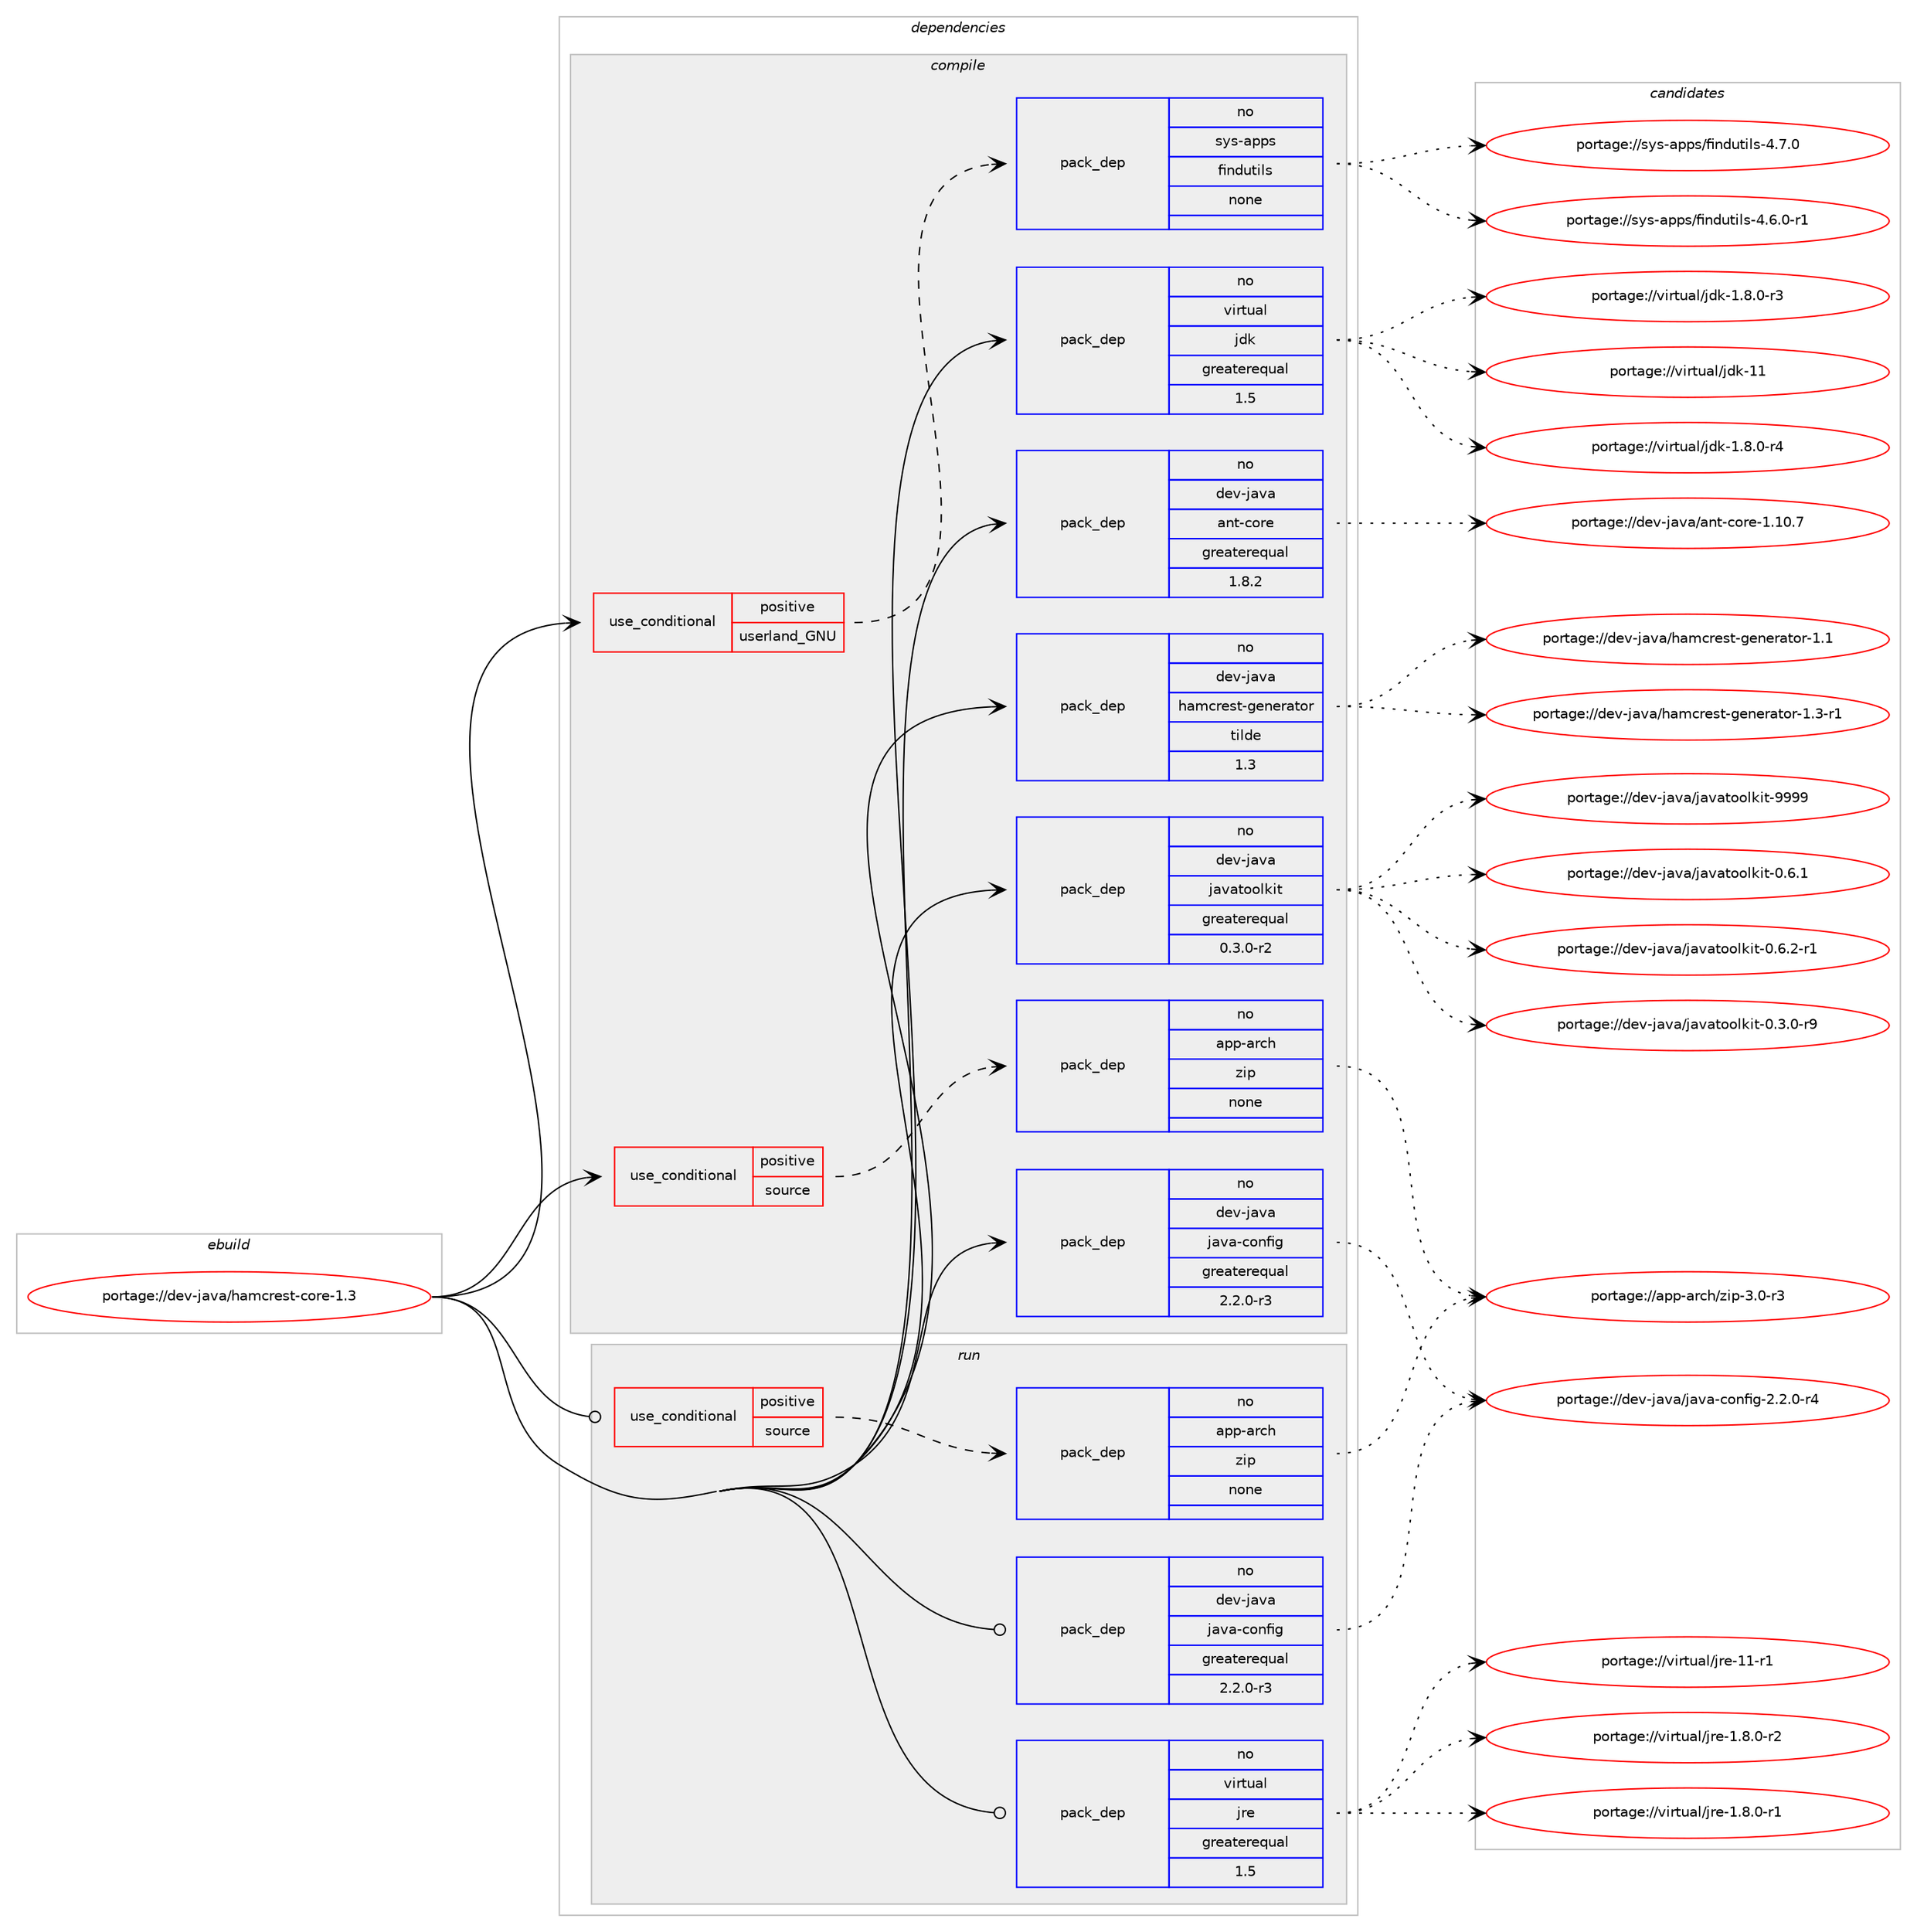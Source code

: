 digraph prolog {

# *************
# Graph options
# *************

newrank=true;
concentrate=true;
compound=true;
graph [rankdir=LR,fontname=Helvetica,fontsize=10,ranksep=1.5];#, ranksep=2.5, nodesep=0.2];
edge  [arrowhead=vee];
node  [fontname=Helvetica,fontsize=10];

# **********
# The ebuild
# **********

subgraph cluster_leftcol {
color=gray;
label=<<i>ebuild</i>>;
id [label="portage://dev-java/hamcrest-core-1.3", color=red, width=4, href="../dev-java/hamcrest-core-1.3.svg"];
}

# ****************
# The dependencies
# ****************

subgraph cluster_midcol {
color=gray;
label=<<i>dependencies</i>>;
subgraph cluster_compile {
fillcolor="#eeeeee";
style=filled;
label=<<i>compile</i>>;
subgraph cond130153 {
dependency531383 [label=<<TABLE BORDER="0" CELLBORDER="1" CELLSPACING="0" CELLPADDING="4"><TR><TD ROWSPAN="3" CELLPADDING="10">use_conditional</TD></TR><TR><TD>positive</TD></TR><TR><TD>source</TD></TR></TABLE>>, shape=none, color=red];
subgraph pack395611 {
dependency531384 [label=<<TABLE BORDER="0" CELLBORDER="1" CELLSPACING="0" CELLPADDING="4" WIDTH="220"><TR><TD ROWSPAN="6" CELLPADDING="30">pack_dep</TD></TR><TR><TD WIDTH="110">no</TD></TR><TR><TD>app-arch</TD></TR><TR><TD>zip</TD></TR><TR><TD>none</TD></TR><TR><TD></TD></TR></TABLE>>, shape=none, color=blue];
}
dependency531383:e -> dependency531384:w [weight=20,style="dashed",arrowhead="vee"];
}
id:e -> dependency531383:w [weight=20,style="solid",arrowhead="vee"];
subgraph cond130154 {
dependency531385 [label=<<TABLE BORDER="0" CELLBORDER="1" CELLSPACING="0" CELLPADDING="4"><TR><TD ROWSPAN="3" CELLPADDING="10">use_conditional</TD></TR><TR><TD>positive</TD></TR><TR><TD>userland_GNU</TD></TR></TABLE>>, shape=none, color=red];
subgraph pack395612 {
dependency531386 [label=<<TABLE BORDER="0" CELLBORDER="1" CELLSPACING="0" CELLPADDING="4" WIDTH="220"><TR><TD ROWSPAN="6" CELLPADDING="30">pack_dep</TD></TR><TR><TD WIDTH="110">no</TD></TR><TR><TD>sys-apps</TD></TR><TR><TD>findutils</TD></TR><TR><TD>none</TD></TR><TR><TD></TD></TR></TABLE>>, shape=none, color=blue];
}
dependency531385:e -> dependency531386:w [weight=20,style="dashed",arrowhead="vee"];
}
id:e -> dependency531385:w [weight=20,style="solid",arrowhead="vee"];
subgraph pack395613 {
dependency531387 [label=<<TABLE BORDER="0" CELLBORDER="1" CELLSPACING="0" CELLPADDING="4" WIDTH="220"><TR><TD ROWSPAN="6" CELLPADDING="30">pack_dep</TD></TR><TR><TD WIDTH="110">no</TD></TR><TR><TD>dev-java</TD></TR><TR><TD>ant-core</TD></TR><TR><TD>greaterequal</TD></TR><TR><TD>1.8.2</TD></TR></TABLE>>, shape=none, color=blue];
}
id:e -> dependency531387:w [weight=20,style="solid",arrowhead="vee"];
subgraph pack395614 {
dependency531388 [label=<<TABLE BORDER="0" CELLBORDER="1" CELLSPACING="0" CELLPADDING="4" WIDTH="220"><TR><TD ROWSPAN="6" CELLPADDING="30">pack_dep</TD></TR><TR><TD WIDTH="110">no</TD></TR><TR><TD>dev-java</TD></TR><TR><TD>hamcrest-generator</TD></TR><TR><TD>tilde</TD></TR><TR><TD>1.3</TD></TR></TABLE>>, shape=none, color=blue];
}
id:e -> dependency531388:w [weight=20,style="solid",arrowhead="vee"];
subgraph pack395615 {
dependency531389 [label=<<TABLE BORDER="0" CELLBORDER="1" CELLSPACING="0" CELLPADDING="4" WIDTH="220"><TR><TD ROWSPAN="6" CELLPADDING="30">pack_dep</TD></TR><TR><TD WIDTH="110">no</TD></TR><TR><TD>dev-java</TD></TR><TR><TD>java-config</TD></TR><TR><TD>greaterequal</TD></TR><TR><TD>2.2.0-r3</TD></TR></TABLE>>, shape=none, color=blue];
}
id:e -> dependency531389:w [weight=20,style="solid",arrowhead="vee"];
subgraph pack395616 {
dependency531390 [label=<<TABLE BORDER="0" CELLBORDER="1" CELLSPACING="0" CELLPADDING="4" WIDTH="220"><TR><TD ROWSPAN="6" CELLPADDING="30">pack_dep</TD></TR><TR><TD WIDTH="110">no</TD></TR><TR><TD>dev-java</TD></TR><TR><TD>javatoolkit</TD></TR><TR><TD>greaterequal</TD></TR><TR><TD>0.3.0-r2</TD></TR></TABLE>>, shape=none, color=blue];
}
id:e -> dependency531390:w [weight=20,style="solid",arrowhead="vee"];
subgraph pack395617 {
dependency531391 [label=<<TABLE BORDER="0" CELLBORDER="1" CELLSPACING="0" CELLPADDING="4" WIDTH="220"><TR><TD ROWSPAN="6" CELLPADDING="30">pack_dep</TD></TR><TR><TD WIDTH="110">no</TD></TR><TR><TD>virtual</TD></TR><TR><TD>jdk</TD></TR><TR><TD>greaterequal</TD></TR><TR><TD>1.5</TD></TR></TABLE>>, shape=none, color=blue];
}
id:e -> dependency531391:w [weight=20,style="solid",arrowhead="vee"];
}
subgraph cluster_compileandrun {
fillcolor="#eeeeee";
style=filled;
label=<<i>compile and run</i>>;
}
subgraph cluster_run {
fillcolor="#eeeeee";
style=filled;
label=<<i>run</i>>;
subgraph cond130155 {
dependency531392 [label=<<TABLE BORDER="0" CELLBORDER="1" CELLSPACING="0" CELLPADDING="4"><TR><TD ROWSPAN="3" CELLPADDING="10">use_conditional</TD></TR><TR><TD>positive</TD></TR><TR><TD>source</TD></TR></TABLE>>, shape=none, color=red];
subgraph pack395618 {
dependency531393 [label=<<TABLE BORDER="0" CELLBORDER="1" CELLSPACING="0" CELLPADDING="4" WIDTH="220"><TR><TD ROWSPAN="6" CELLPADDING="30">pack_dep</TD></TR><TR><TD WIDTH="110">no</TD></TR><TR><TD>app-arch</TD></TR><TR><TD>zip</TD></TR><TR><TD>none</TD></TR><TR><TD></TD></TR></TABLE>>, shape=none, color=blue];
}
dependency531392:e -> dependency531393:w [weight=20,style="dashed",arrowhead="vee"];
}
id:e -> dependency531392:w [weight=20,style="solid",arrowhead="odot"];
subgraph pack395619 {
dependency531394 [label=<<TABLE BORDER="0" CELLBORDER="1" CELLSPACING="0" CELLPADDING="4" WIDTH="220"><TR><TD ROWSPAN="6" CELLPADDING="30">pack_dep</TD></TR><TR><TD WIDTH="110">no</TD></TR><TR><TD>dev-java</TD></TR><TR><TD>java-config</TD></TR><TR><TD>greaterequal</TD></TR><TR><TD>2.2.0-r3</TD></TR></TABLE>>, shape=none, color=blue];
}
id:e -> dependency531394:w [weight=20,style="solid",arrowhead="odot"];
subgraph pack395620 {
dependency531395 [label=<<TABLE BORDER="0" CELLBORDER="1" CELLSPACING="0" CELLPADDING="4" WIDTH="220"><TR><TD ROWSPAN="6" CELLPADDING="30">pack_dep</TD></TR><TR><TD WIDTH="110">no</TD></TR><TR><TD>virtual</TD></TR><TR><TD>jre</TD></TR><TR><TD>greaterequal</TD></TR><TR><TD>1.5</TD></TR></TABLE>>, shape=none, color=blue];
}
id:e -> dependency531395:w [weight=20,style="solid",arrowhead="odot"];
}
}

# **************
# The candidates
# **************

subgraph cluster_choices {
rank=same;
color=gray;
label=<<i>candidates</i>>;

subgraph choice395611 {
color=black;
nodesep=1;
choice9711211245971149910447122105112455146484511451 [label="portage://app-arch/zip-3.0-r3", color=red, width=4,href="../app-arch/zip-3.0-r3.svg"];
dependency531384:e -> choice9711211245971149910447122105112455146484511451:w [style=dotted,weight="100"];
}
subgraph choice395612 {
color=black;
nodesep=1;
choice115121115459711211211547102105110100117116105108115455246554648 [label="portage://sys-apps/findutils-4.7.0", color=red, width=4,href="../sys-apps/findutils-4.7.0.svg"];
choice1151211154597112112115471021051101001171161051081154552465446484511449 [label="portage://sys-apps/findutils-4.6.0-r1", color=red, width=4,href="../sys-apps/findutils-4.6.0-r1.svg"];
dependency531386:e -> choice115121115459711211211547102105110100117116105108115455246554648:w [style=dotted,weight="100"];
dependency531386:e -> choice1151211154597112112115471021051101001171161051081154552465446484511449:w [style=dotted,weight="100"];
}
subgraph choice395613 {
color=black;
nodesep=1;
choice1001011184510697118974797110116459911111410145494649484655 [label="portage://dev-java/ant-core-1.10.7", color=red, width=4,href="../dev-java/ant-core-1.10.7.svg"];
dependency531387:e -> choice1001011184510697118974797110116459911111410145494649484655:w [style=dotted,weight="100"];
}
subgraph choice395614 {
color=black;
nodesep=1;
choice1001011184510697118974710497109991141011151164510310111010111497116111114454946514511449 [label="portage://dev-java/hamcrest-generator-1.3-r1", color=red, width=4,href="../dev-java/hamcrest-generator-1.3-r1.svg"];
choice100101118451069711897471049710999114101115116451031011101011149711611111445494649 [label="portage://dev-java/hamcrest-generator-1.1", color=red, width=4,href="../dev-java/hamcrest-generator-1.1.svg"];
dependency531388:e -> choice1001011184510697118974710497109991141011151164510310111010111497116111114454946514511449:w [style=dotted,weight="100"];
dependency531388:e -> choice100101118451069711897471049710999114101115116451031011101011149711611111445494649:w [style=dotted,weight="100"];
}
subgraph choice395615 {
color=black;
nodesep=1;
choice10010111845106971189747106971189745991111101021051034550465046484511452 [label="portage://dev-java/java-config-2.2.0-r4", color=red, width=4,href="../dev-java/java-config-2.2.0-r4.svg"];
dependency531389:e -> choice10010111845106971189747106971189745991111101021051034550465046484511452:w [style=dotted,weight="100"];
}
subgraph choice395616 {
color=black;
nodesep=1;
choice1001011184510697118974710697118971161111111081071051164557575757 [label="portage://dev-java/javatoolkit-9999", color=red, width=4,href="../dev-java/javatoolkit-9999.svg"];
choice1001011184510697118974710697118971161111111081071051164548465446504511449 [label="portage://dev-java/javatoolkit-0.6.2-r1", color=red, width=4,href="../dev-java/javatoolkit-0.6.2-r1.svg"];
choice100101118451069711897471069711897116111111108107105116454846544649 [label="portage://dev-java/javatoolkit-0.6.1", color=red, width=4,href="../dev-java/javatoolkit-0.6.1.svg"];
choice1001011184510697118974710697118971161111111081071051164548465146484511457 [label="portage://dev-java/javatoolkit-0.3.0-r9", color=red, width=4,href="../dev-java/javatoolkit-0.3.0-r9.svg"];
dependency531390:e -> choice1001011184510697118974710697118971161111111081071051164557575757:w [style=dotted,weight="100"];
dependency531390:e -> choice1001011184510697118974710697118971161111111081071051164548465446504511449:w [style=dotted,weight="100"];
dependency531390:e -> choice100101118451069711897471069711897116111111108107105116454846544649:w [style=dotted,weight="100"];
dependency531390:e -> choice1001011184510697118974710697118971161111111081071051164548465146484511457:w [style=dotted,weight="100"];
}
subgraph choice395617 {
color=black;
nodesep=1;
choice1181051141161179710847106100107454949 [label="portage://virtual/jdk-11", color=red, width=4,href="../virtual/jdk-11.svg"];
choice11810511411611797108471061001074549465646484511452 [label="portage://virtual/jdk-1.8.0-r4", color=red, width=4,href="../virtual/jdk-1.8.0-r4.svg"];
choice11810511411611797108471061001074549465646484511451 [label="portage://virtual/jdk-1.8.0-r3", color=red, width=4,href="../virtual/jdk-1.8.0-r3.svg"];
dependency531391:e -> choice1181051141161179710847106100107454949:w [style=dotted,weight="100"];
dependency531391:e -> choice11810511411611797108471061001074549465646484511452:w [style=dotted,weight="100"];
dependency531391:e -> choice11810511411611797108471061001074549465646484511451:w [style=dotted,weight="100"];
}
subgraph choice395618 {
color=black;
nodesep=1;
choice9711211245971149910447122105112455146484511451 [label="portage://app-arch/zip-3.0-r3", color=red, width=4,href="../app-arch/zip-3.0-r3.svg"];
dependency531393:e -> choice9711211245971149910447122105112455146484511451:w [style=dotted,weight="100"];
}
subgraph choice395619 {
color=black;
nodesep=1;
choice10010111845106971189747106971189745991111101021051034550465046484511452 [label="portage://dev-java/java-config-2.2.0-r4", color=red, width=4,href="../dev-java/java-config-2.2.0-r4.svg"];
dependency531394:e -> choice10010111845106971189747106971189745991111101021051034550465046484511452:w [style=dotted,weight="100"];
}
subgraph choice395620 {
color=black;
nodesep=1;
choice11810511411611797108471061141014549494511449 [label="portage://virtual/jre-11-r1", color=red, width=4,href="../virtual/jre-11-r1.svg"];
choice11810511411611797108471061141014549465646484511450 [label="portage://virtual/jre-1.8.0-r2", color=red, width=4,href="../virtual/jre-1.8.0-r2.svg"];
choice11810511411611797108471061141014549465646484511449 [label="portage://virtual/jre-1.8.0-r1", color=red, width=4,href="../virtual/jre-1.8.0-r1.svg"];
dependency531395:e -> choice11810511411611797108471061141014549494511449:w [style=dotted,weight="100"];
dependency531395:e -> choice11810511411611797108471061141014549465646484511450:w [style=dotted,weight="100"];
dependency531395:e -> choice11810511411611797108471061141014549465646484511449:w [style=dotted,weight="100"];
}
}

}
